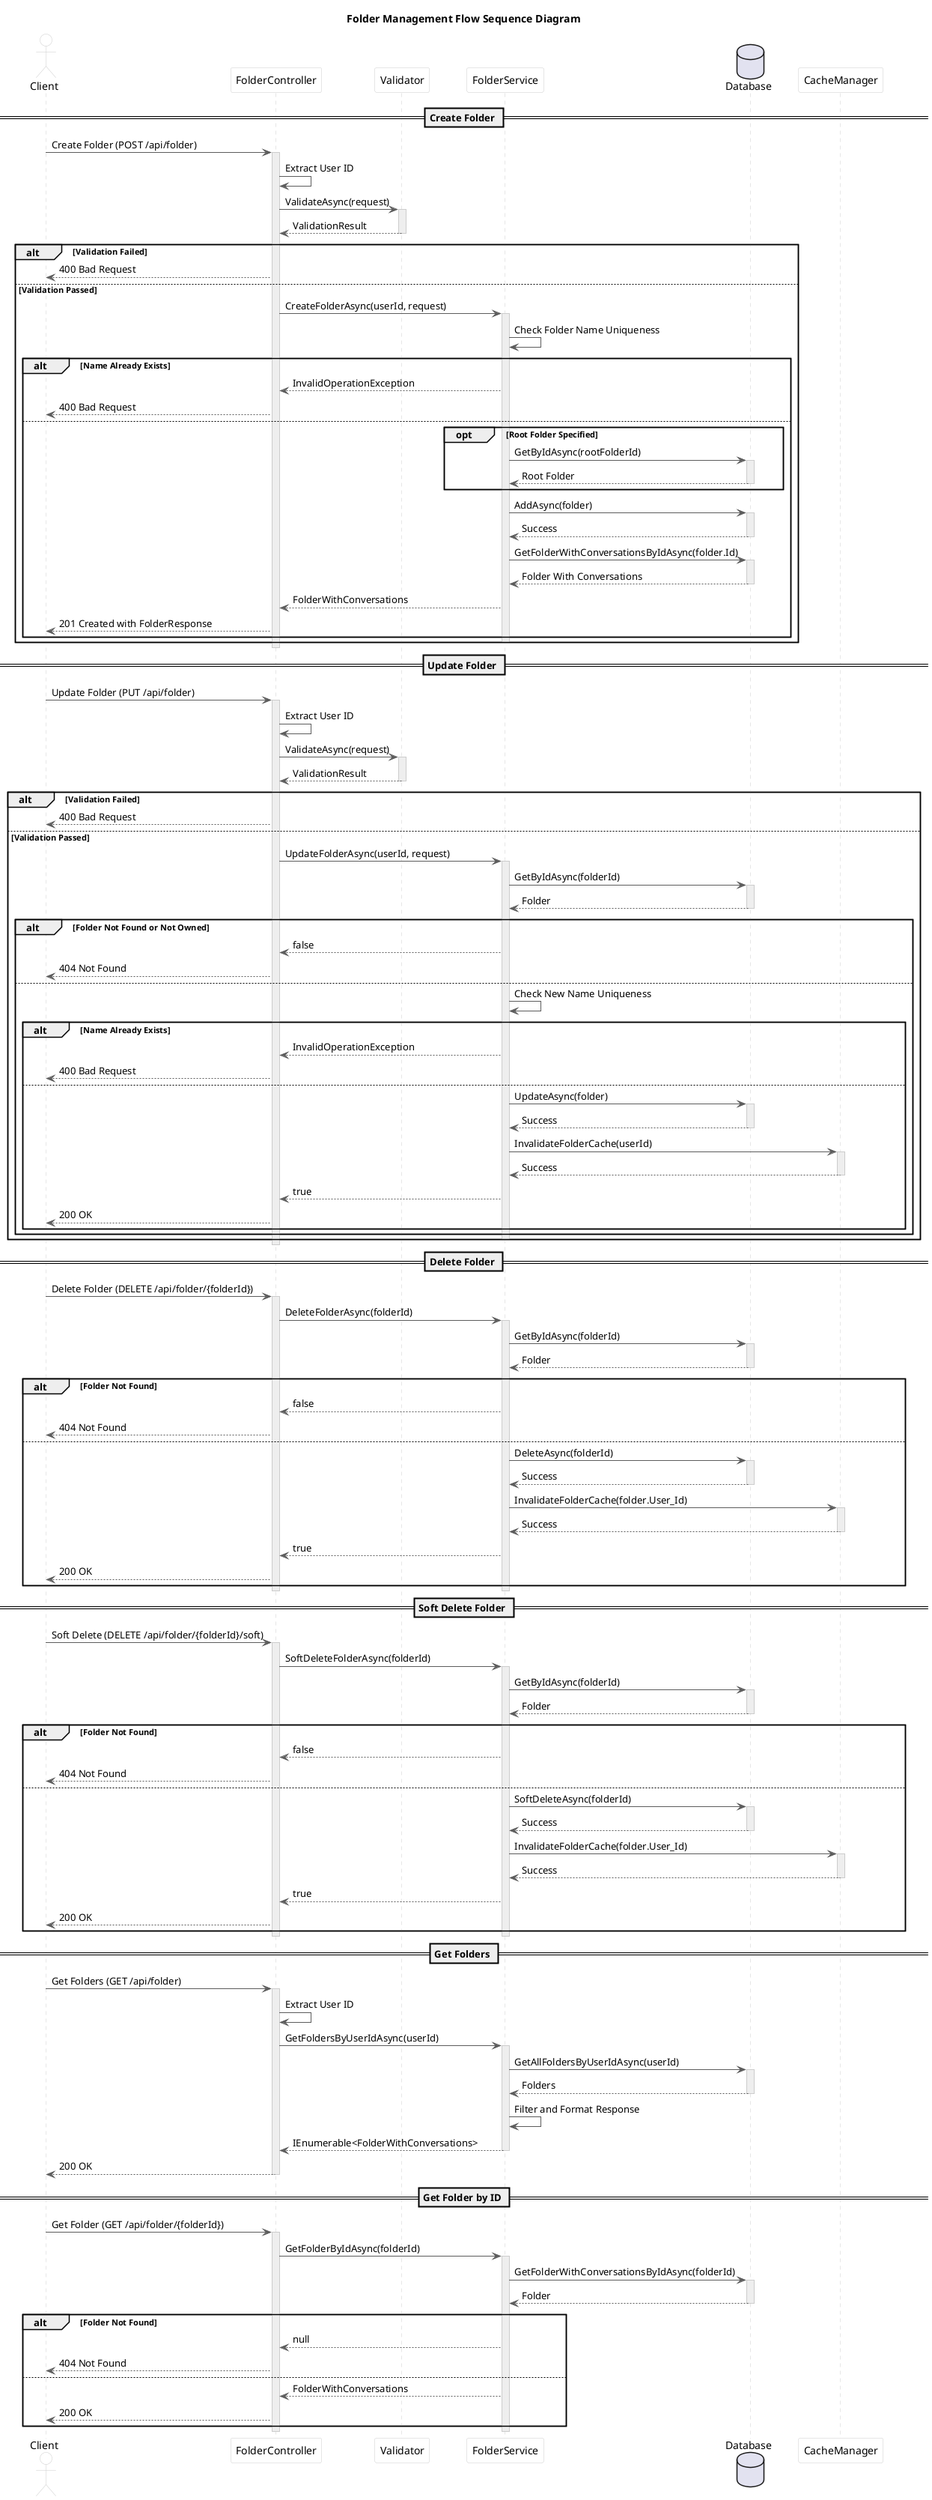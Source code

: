 @startuml Folder Management Flow

!define ACCENT_COLOR #4285F4
!define SECONDARY_COLOR #34A853
!define WARNING_COLOR #FBBC05
!define ERROR_COLOR #EA4335

!define SUCCESS #34A853
!define WARNING #FBBC05
!define FAILURE #EA4335

skinparam ParticipantPadding 20
skinparam BoxPadding 10
skinparam SequenceArrowThickness 1
skinparam SequenceGroupHeaderFontStyle bold

skinparam sequence {
    ArrowColor #5C5C5C
    LifeLineBorderColor #CCCCCC
    LifeLineBackgroundColor #EEEEEE
    
    ParticipantBorderColor #CCCCCC
    ParticipantBackgroundColor #FFFFFF
    ParticipantFontColor #000000
    
    ActorBorderColor #CCCCCC
    ActorBackgroundColor #FFFFFF
    ActorFontColor #000000
}

title Folder Management Flow Sequence Diagram

actor "Client" as client
participant "FolderController" as controller
participant "Validator" as validator
participant "FolderService" as service
database "Database" as db
participant "CacheManager" as cache

== Create Folder ==

client -> controller : Create Folder (POST /api/folder)
activate controller

controller -> controller : Extract User ID
controller -> validator : ValidateAsync(request)
activate validator
validator --> controller : ValidationResult
deactivate validator

alt Validation Failed
    controller --> client : 400 Bad Request
else Validation Passed
    controller -> service : CreateFolderAsync(userId, request)
    activate service
    
    service -> service : Check Folder Name Uniqueness
    
    alt Name Already Exists
        service --> controller : InvalidOperationException
        controller --> client : 400 Bad Request
    else
        opt Root Folder Specified
            service -> db : GetByIdAsync(rootFolderId)
            activate db
            db --> service : Root Folder
            deactivate db
        end
        
        service -> db : AddAsync(folder)
        activate db
        db --> service : Success
        deactivate db
        
        service -> db : GetFolderWithConversationsByIdAsync(folder.Id)
        activate db
        db --> service : Folder With Conversations
        deactivate db
        
        service --> controller : FolderWithConversations
        controller --> client : 201 Created with FolderResponse
    end
    deactivate service
end
deactivate controller

== Update Folder ==

client -> controller : Update Folder (PUT /api/folder)
activate controller

controller -> controller : Extract User ID
controller -> validator : ValidateAsync(request)
activate validator
validator --> controller : ValidationResult
deactivate validator

alt Validation Failed
    controller --> client : 400 Bad Request
else Validation Passed
    controller -> service : UpdateFolderAsync(userId, request)
    activate service
    
    service -> db : GetByIdAsync(folderId)
    activate db
    db --> service : Folder
    deactivate db
    
    alt Folder Not Found or Not Owned
        service --> controller : false
        controller --> client : 404 Not Found
    else
        service -> service : Check New Name Uniqueness
        
        alt Name Already Exists
            service --> controller : InvalidOperationException
            controller --> client : 400 Bad Request
        else
            service -> db : UpdateAsync(folder)
            activate db
            db --> service : Success
            deactivate db
            
            service -> cache : InvalidateFolderCache(userId)
            activate cache
            cache --> service : Success
            deactivate cache
            
            service --> controller : true
            controller --> client : 200 OK
        end
    end
    deactivate service
end
deactivate controller

== Delete Folder ==

client -> controller : Delete Folder (DELETE /api/folder/{folderId})
activate controller

controller -> service : DeleteFolderAsync(folderId)
activate service

service -> db : GetByIdAsync(folderId)
activate db
db --> service : Folder
deactivate db

alt Folder Not Found
    service --> controller : false
    controller --> client : 404 Not Found
else
    service -> db : DeleteAsync(folderId)
    activate db
    db --> service : Success
    deactivate db
    
    service -> cache : InvalidateFolderCache(folder.User_Id)
    activate cache
    cache --> service : Success
    deactivate cache
    
    service --> controller : true
    controller --> client : 200 OK
end
deactivate service
deactivate controller

== Soft Delete Folder ==

client -> controller : Soft Delete (DELETE /api/folder/{folderId}/soft)
activate controller

controller -> service : SoftDeleteFolderAsync(folderId)
activate service

service -> db : GetByIdAsync(folderId)
activate db
db --> service : Folder
deactivate db

alt Folder Not Found
    service --> controller : false
    controller --> client : 404 Not Found
else
    service -> db : SoftDeleteAsync(folderId)
    activate db
    db --> service : Success
    deactivate db
    
    service -> cache : InvalidateFolderCache(folder.User_Id)
    activate cache
    cache --> service : Success
    deactivate cache
    
    service --> controller : true
    controller --> client : 200 OK
end
deactivate service
deactivate controller

== Get Folders ==

client -> controller : Get Folders (GET /api/folder)
activate controller

controller -> controller : Extract User ID
controller -> service : GetFoldersByUserIdAsync(userId)
activate service

service -> db : GetAllFoldersByUserIdAsync(userId)
activate db
db --> service : Folders
deactivate db

service -> service : Filter and Format Response
service --> controller : IEnumerable<FolderWithConversations>
deactivate service

controller --> client : 200 OK
deactivate controller

== Get Folder by ID ==

client -> controller : Get Folder (GET /api/folder/{folderId})
activate controller

controller -> service : GetFolderByIdAsync(folderId)
activate service

service -> db : GetFolderWithConversationsByIdAsync(folderId)
activate db
db --> service : Folder
deactivate db

alt Folder Not Found
    service --> controller : null
    controller --> client : 404 Not Found
else
    service --> controller : FolderWithConversations
    controller --> client : 200 OK
end
deactivate service
deactivate controller

@enduml 